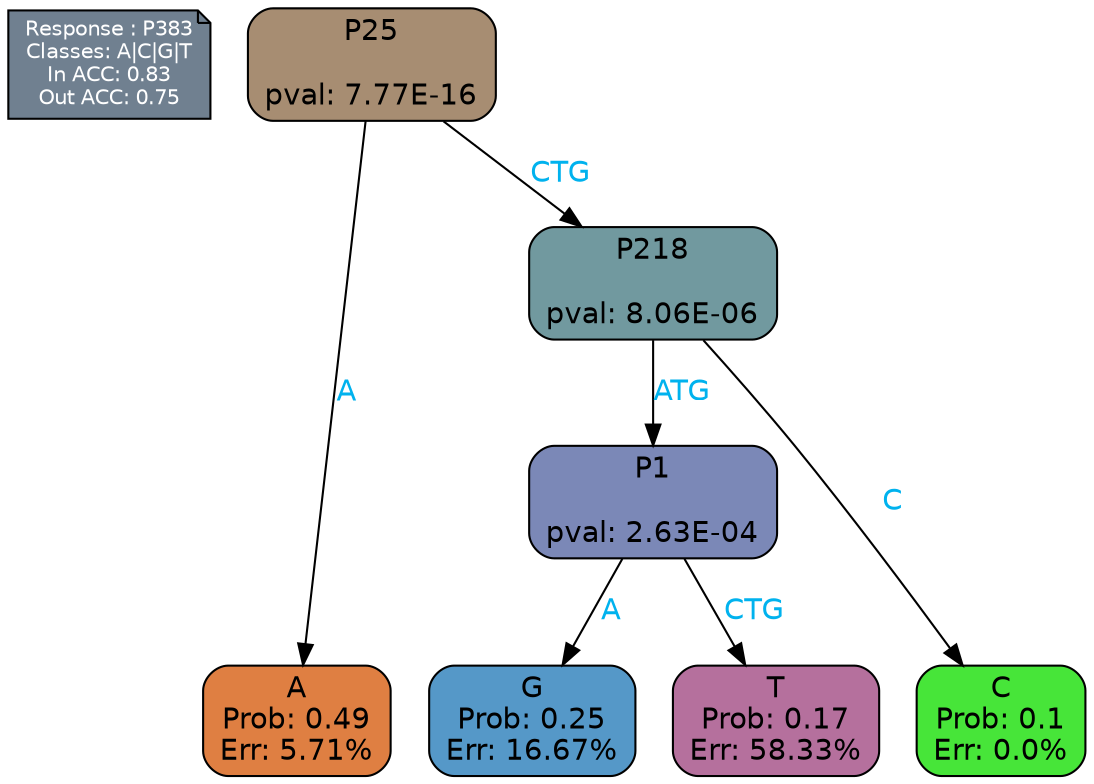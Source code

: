 digraph Tree {
node [shape=box, style="filled, rounded", color="black", fontname=helvetica] ;
graph [ranksep=equally, splines=polylines, bgcolor=transparent, dpi=600] ;
edge [fontname=helvetica] ;
LEGEND [label="Response : P383
Classes: A|C|G|T
In ACC: 0.83
Out ACC: 0.75
",shape=note,align=left,style=filled,fillcolor="slategray",fontcolor="white",fontsize=10];1 [label="P25

pval: 7.77E-16", fillcolor="#a78d72"] ;
2 [label="A
Prob: 0.49
Err: 5.71%", fillcolor="#df7f42"] ;
3 [label="P218

pval: 8.06E-06", fillcolor="#71999f"] ;
4 [label="P1

pval: 2.63E-04", fillcolor="#7b88b7"] ;
5 [label="G
Prob: 0.25
Err: 16.67%", fillcolor="#5598c8"] ;
6 [label="T
Prob: 0.17
Err: 58.33%", fillcolor="#b5709d"] ;
7 [label="C
Prob: 0.1
Err: 0.0%", fillcolor="#47e539"] ;
1 -> 2 [label="A",fontcolor=deepskyblue2] ;
1 -> 3 [label="CTG",fontcolor=deepskyblue2] ;
3 -> 4 [label="ATG",fontcolor=deepskyblue2] ;
3 -> 7 [label="C",fontcolor=deepskyblue2] ;
4 -> 5 [label="A",fontcolor=deepskyblue2] ;
4 -> 6 [label="CTG",fontcolor=deepskyblue2] ;
{rank = same; 2;5;6;7;}{rank = same; LEGEND;1;}}